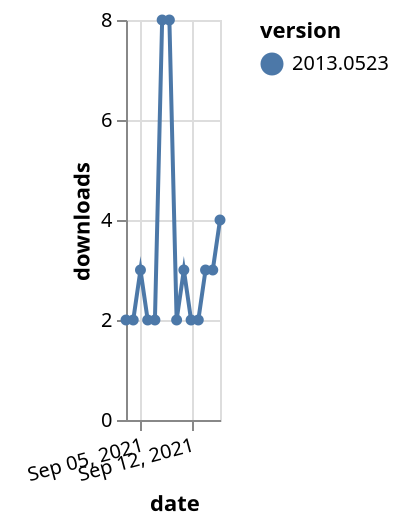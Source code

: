 {"$schema": "https://vega.github.io/schema/vega-lite/v5.json", "description": "A simple bar chart with embedded data.", "data": {"values": [{"date": "2021-09-03", "total": 5194, "delta": 2, "version": "2013.0523"}, {"date": "2021-09-04", "total": 5196, "delta": 2, "version": "2013.0523"}, {"date": "2021-09-05", "total": 5199, "delta": 3, "version": "2013.0523"}, {"date": "2021-09-06", "total": 5201, "delta": 2, "version": "2013.0523"}, {"date": "2021-09-07", "total": 5203, "delta": 2, "version": "2013.0523"}, {"date": "2021-09-08", "total": 5211, "delta": 8, "version": "2013.0523"}, {"date": "2021-09-09", "total": 5219, "delta": 8, "version": "2013.0523"}, {"date": "2021-09-10", "total": 5221, "delta": 2, "version": "2013.0523"}, {"date": "2021-09-11", "total": 5224, "delta": 3, "version": "2013.0523"}, {"date": "2021-09-12", "total": 5226, "delta": 2, "version": "2013.0523"}, {"date": "2021-09-13", "total": 5228, "delta": 2, "version": "2013.0523"}, {"date": "2021-09-14", "total": 5231, "delta": 3, "version": "2013.0523"}, {"date": "2021-09-15", "total": 5234, "delta": 3, "version": "2013.0523"}, {"date": "2021-09-16", "total": 5238, "delta": 4, "version": "2013.0523"}]}, "width": "container", "mark": {"type": "line", "point": {"filled": true}}, "encoding": {"x": {"field": "date", "type": "temporal", "timeUnit": "yearmonthdate", "title": "date", "axis": {"labelAngle": -15}}, "y": {"field": "delta", "type": "quantitative", "title": "downloads"}, "color": {"field": "version", "type": "nominal"}, "tooltip": {"field": "delta"}}}